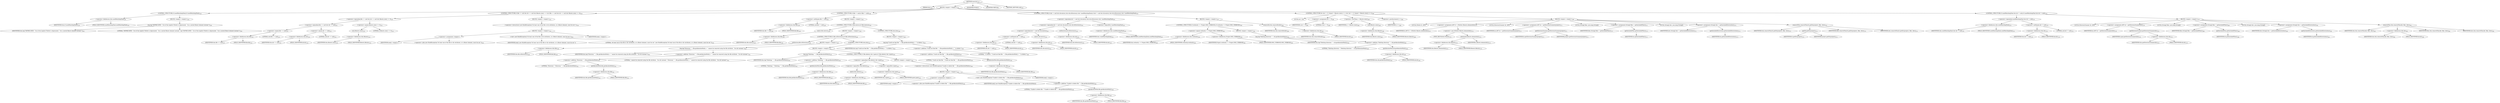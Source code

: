digraph "execute" {  
"264" [label = <(METHOD,execute)<SUB>228</SUB>> ]
"15" [label = <(PARAM,this)<SUB>228</SUB>> ]
"265" [label = <(BLOCK,&lt;empty&gt;,&lt;empty&gt;)<SUB>228</SUB>> ]
"266" [label = <(CONTROL_STRUCTURE,if (usedMatchingTask),if (usedMatchingTask))<SUB>229</SUB>> ]
"267" [label = <(&lt;operator&gt;.fieldAccess,this.usedMatchingTask)<SUB>229</SUB>> ]
"268" [label = <(IDENTIFIER,this,if (usedMatchingTask))<SUB>229</SUB>> ]
"269" [label = <(FIELD_IDENTIFIER,usedMatchingTask,usedMatchingTask)<SUB>229</SUB>> ]
"270" [label = <(BLOCK,&lt;empty&gt;,&lt;empty&gt;)<SUB>229</SUB>> ]
"271" [label = <(log,log(&quot;DEPRECATED - Use of the implicit FileSet is deprecated.  Use a nested fileset element instead.&quot;))<SUB>230</SUB>> ]
"14" [label = <(IDENTIFIER,this,log(&quot;DEPRECATED - Use of the implicit FileSet is deprecated.  Use a nested fileset element instead.&quot;))<SUB>230</SUB>> ]
"272" [label = <(LITERAL,&quot;DEPRECATED - Use of the implicit FileSet is deprecated.  Use a nested fileset element instead.&quot;,log(&quot;DEPRECATED - Use of the implicit FileSet is deprecated.  Use a nested fileset element instead.&quot;))<SUB>230</SUB>> ]
"273" [label = <(CONTROL_STRUCTURE,if (file == null &amp;&amp; dir == null &amp;&amp; filesets.size() == 0),if (file == null &amp;&amp; dir == null &amp;&amp; filesets.size() == 0))<SUB>233</SUB>> ]
"274" [label = <(&lt;operator&gt;.logicalAnd,file == null &amp;&amp; dir == null &amp;&amp; filesets.size() == 0)<SUB>233</SUB>> ]
"275" [label = <(&lt;operator&gt;.logicalAnd,file == null &amp;&amp; dir == null)<SUB>233</SUB>> ]
"276" [label = <(&lt;operator&gt;.equals,file == null)<SUB>233</SUB>> ]
"277" [label = <(&lt;operator&gt;.fieldAccess,this.file)<SUB>233</SUB>> ]
"278" [label = <(IDENTIFIER,this,file == null)<SUB>233</SUB>> ]
"279" [label = <(FIELD_IDENTIFIER,file,file)<SUB>233</SUB>> ]
"280" [label = <(LITERAL,null,file == null)<SUB>233</SUB>> ]
"281" [label = <(&lt;operator&gt;.equals,dir == null)<SUB>233</SUB>> ]
"282" [label = <(&lt;operator&gt;.fieldAccess,this.dir)<SUB>233</SUB>> ]
"283" [label = <(IDENTIFIER,this,dir == null)<SUB>233</SUB>> ]
"284" [label = <(FIELD_IDENTIFIER,dir,dir)<SUB>233</SUB>> ]
"285" [label = <(LITERAL,null,dir == null)<SUB>233</SUB>> ]
"286" [label = <(&lt;operator&gt;.equals,filesets.size() == 0)<SUB>233</SUB>> ]
"287" [label = <(size,filesets.size())<SUB>233</SUB>> ]
"288" [label = <(&lt;operator&gt;.fieldAccess,this.filesets)<SUB>233</SUB>> ]
"289" [label = <(IDENTIFIER,this,filesets.size())<SUB>233</SUB>> ]
"290" [label = <(FIELD_IDENTIFIER,filesets,filesets)<SUB>233</SUB>> ]
"291" [label = <(LITERAL,0,filesets.size() == 0)<SUB>233</SUB>> ]
"292" [label = <(BLOCK,&lt;empty&gt;,&lt;empty&gt;)<SUB>233</SUB>> ]
"293" [label = <(&lt;operator&gt;.throw,throw new BuildException(&quot;At least one of the file or dir attributes, or a fileset element, must be set.&quot;);)<SUB>234</SUB>> ]
"294" [label = <(BLOCK,&lt;empty&gt;,&lt;empty&gt;)<SUB>234</SUB>> ]
"295" [label = <(&lt;operator&gt;.assignment,&lt;empty&gt;)> ]
"296" [label = <(IDENTIFIER,$obj1,&lt;empty&gt;)> ]
"297" [label = <(&lt;operator&gt;.alloc,new BuildException(&quot;At least one of the file or dir attributes, or a fileset element, must be set.&quot;))<SUB>234</SUB>> ]
"298" [label = <(&lt;init&gt;,new BuildException(&quot;At least one of the file or dir attributes, or a fileset element, must be set.&quot;))<SUB>234</SUB>> ]
"299" [label = <(IDENTIFIER,$obj1,new BuildException(&quot;At least one of the file or dir attributes, or a fileset element, must be set.&quot;))> ]
"300" [label = <(LITERAL,&quot;At least one of the file or dir attributes, or a fileset element, must be set.&quot;,new BuildException(&quot;At least one of the file or dir attributes, or a fileset element, must be set.&quot;))<SUB>234</SUB>> ]
"301" [label = <(IDENTIFIER,$obj1,&lt;empty&gt;)> ]
"302" [label = <(CONTROL_STRUCTURE,if (file != null),if (file != null))<SUB>238</SUB>> ]
"303" [label = <(&lt;operator&gt;.notEquals,file != null)<SUB>238</SUB>> ]
"304" [label = <(&lt;operator&gt;.fieldAccess,this.file)<SUB>238</SUB>> ]
"305" [label = <(IDENTIFIER,this,file != null)<SUB>238</SUB>> ]
"306" [label = <(FIELD_IDENTIFIER,file,file)<SUB>238</SUB>> ]
"307" [label = <(LITERAL,null,file != null)<SUB>238</SUB>> ]
"308" [label = <(BLOCK,&lt;empty&gt;,&lt;empty&gt;)<SUB>238</SUB>> ]
"309" [label = <(CONTROL_STRUCTURE,if (file.exists()),if (file.exists()))<SUB>239</SUB>> ]
"310" [label = <(exists,file.exists())<SUB>239</SUB>> ]
"311" [label = <(&lt;operator&gt;.fieldAccess,this.file)<SUB>239</SUB>> ]
"312" [label = <(IDENTIFIER,this,file.exists())<SUB>239</SUB>> ]
"313" [label = <(FIELD_IDENTIFIER,file,file)<SUB>239</SUB>> ]
"314" [label = <(BLOCK,&lt;empty&gt;,&lt;empty&gt;)<SUB>239</SUB>> ]
"315" [label = <(CONTROL_STRUCTURE,if (file.isDirectory()),if (file.isDirectory()))<SUB>240</SUB>> ]
"316" [label = <(isDirectory,file.isDirectory())<SUB>240</SUB>> ]
"317" [label = <(&lt;operator&gt;.fieldAccess,this.file)<SUB>240</SUB>> ]
"318" [label = <(IDENTIFIER,this,file.isDirectory())<SUB>240</SUB>> ]
"319" [label = <(FIELD_IDENTIFIER,file,file)<SUB>240</SUB>> ]
"320" [label = <(BLOCK,&lt;empty&gt;,&lt;empty&gt;)<SUB>240</SUB>> ]
"321" [label = <(log,log(&quot;Directory &quot; + file.getAbsolutePath() + &quot; cannot be removed using the file attribute.  Use dir instead.&quot;))<SUB>241</SUB>> ]
"16" [label = <(IDENTIFIER,this,log(&quot;Directory &quot; + file.getAbsolutePath() + &quot; cannot be removed using the file attribute.  Use dir instead.&quot;))<SUB>241</SUB>> ]
"322" [label = <(&lt;operator&gt;.addition,&quot;Directory &quot; + file.getAbsolutePath() + &quot; cannot be removed using the file attribute.  Use dir instead.&quot;)<SUB>241</SUB>> ]
"323" [label = <(&lt;operator&gt;.addition,&quot;Directory &quot; + file.getAbsolutePath())<SUB>241</SUB>> ]
"324" [label = <(LITERAL,&quot;Directory &quot;,&quot;Directory &quot; + file.getAbsolutePath())<SUB>241</SUB>> ]
"325" [label = <(getAbsolutePath,file.getAbsolutePath())<SUB>241</SUB>> ]
"326" [label = <(&lt;operator&gt;.fieldAccess,this.file)<SUB>241</SUB>> ]
"327" [label = <(IDENTIFIER,this,file.getAbsolutePath())<SUB>241</SUB>> ]
"328" [label = <(FIELD_IDENTIFIER,file,file)<SUB>241</SUB>> ]
"329" [label = <(LITERAL,&quot; cannot be removed using the file attribute.  Use dir instead.&quot;,&quot;Directory &quot; + file.getAbsolutePath() + &quot; cannot be removed using the file attribute.  Use dir instead.&quot;)<SUB>241</SUB>> ]
"330" [label = <(CONTROL_STRUCTURE,else,else)<SUB>242</SUB>> ]
"331" [label = <(BLOCK,&lt;empty&gt;,&lt;empty&gt;)<SUB>242</SUB>> ]
"332" [label = <(log,log(&quot;Deleting: &quot; + file.getAbsolutePath()))<SUB>243</SUB>> ]
"17" [label = <(IDENTIFIER,this,log(&quot;Deleting: &quot; + file.getAbsolutePath()))<SUB>243</SUB>> ]
"333" [label = <(&lt;operator&gt;.addition,&quot;Deleting: &quot; + file.getAbsolutePath())<SUB>243</SUB>> ]
"334" [label = <(LITERAL,&quot;Deleting: &quot;,&quot;Deleting: &quot; + file.getAbsolutePath())<SUB>243</SUB>> ]
"335" [label = <(getAbsolutePath,file.getAbsolutePath())<SUB>243</SUB>> ]
"336" [label = <(&lt;operator&gt;.fieldAccess,this.file)<SUB>243</SUB>> ]
"337" [label = <(IDENTIFIER,this,file.getAbsolutePath())<SUB>243</SUB>> ]
"338" [label = <(FIELD_IDENTIFIER,file,file)<SUB>243</SUB>> ]
"339" [label = <(CONTROL_STRUCTURE,if (!file.delete() &amp;&amp; !quiet),if (!file.delete() &amp;&amp; !quiet))<SUB>245</SUB>> ]
"340" [label = <(&lt;operator&gt;.logicalAnd,!file.delete() &amp;&amp; !quiet)<SUB>245</SUB>> ]
"341" [label = <(&lt;operator&gt;.logicalNot,!file.delete())<SUB>245</SUB>> ]
"342" [label = <(delete,file.delete())<SUB>245</SUB>> ]
"343" [label = <(&lt;operator&gt;.fieldAccess,this.file)<SUB>245</SUB>> ]
"344" [label = <(IDENTIFIER,this,file.delete())<SUB>245</SUB>> ]
"345" [label = <(FIELD_IDENTIFIER,file,file)<SUB>245</SUB>> ]
"346" [label = <(&lt;operator&gt;.logicalNot,!quiet)<SUB>245</SUB>> ]
"347" [label = <(&lt;operator&gt;.fieldAccess,this.quiet)<SUB>245</SUB>> ]
"348" [label = <(IDENTIFIER,this,!quiet)<SUB>245</SUB>> ]
"349" [label = <(FIELD_IDENTIFIER,quiet,quiet)<SUB>245</SUB>> ]
"350" [label = <(BLOCK,&lt;empty&gt;,&lt;empty&gt;)<SUB>245</SUB>> ]
"351" [label = <(&lt;operator&gt;.throw,throw new BuildException(&quot;Unable to delete file &quot; + file.getAbsolutePath());)<SUB>246</SUB>> ]
"352" [label = <(BLOCK,&lt;empty&gt;,&lt;empty&gt;)<SUB>246</SUB>> ]
"353" [label = <(&lt;operator&gt;.assignment,&lt;empty&gt;)> ]
"354" [label = <(IDENTIFIER,$obj2,&lt;empty&gt;)> ]
"355" [label = <(&lt;operator&gt;.alloc,new BuildException(&quot;Unable to delete file &quot; + file.getAbsolutePath()))<SUB>246</SUB>> ]
"356" [label = <(&lt;init&gt;,new BuildException(&quot;Unable to delete file &quot; + file.getAbsolutePath()))<SUB>246</SUB>> ]
"357" [label = <(IDENTIFIER,$obj2,new BuildException(&quot;Unable to delete file &quot; + file.getAbsolutePath()))> ]
"358" [label = <(&lt;operator&gt;.addition,&quot;Unable to delete file &quot; + file.getAbsolutePath())<SUB>246</SUB>> ]
"359" [label = <(LITERAL,&quot;Unable to delete file &quot;,&quot;Unable to delete file &quot; + file.getAbsolutePath())<SUB>246</SUB>> ]
"360" [label = <(getAbsolutePath,file.getAbsolutePath())<SUB>246</SUB>> ]
"361" [label = <(&lt;operator&gt;.fieldAccess,this.file)<SUB>246</SUB>> ]
"362" [label = <(IDENTIFIER,this,file.getAbsolutePath())<SUB>246</SUB>> ]
"363" [label = <(FIELD_IDENTIFIER,file,file)<SUB>246</SUB>> ]
"364" [label = <(IDENTIFIER,$obj2,&lt;empty&gt;)> ]
"365" [label = <(CONTROL_STRUCTURE,else,else)<SUB>249</SUB>> ]
"366" [label = <(BLOCK,&lt;empty&gt;,&lt;empty&gt;)<SUB>249</SUB>> ]
"367" [label = <(log,log(&quot;Could not find file &quot; + file.getAbsolutePath() + &quot; to delete.&quot;))<SUB>250</SUB>> ]
"18" [label = <(IDENTIFIER,this,log(&quot;Could not find file &quot; + file.getAbsolutePath() + &quot; to delete.&quot;))<SUB>250</SUB>> ]
"368" [label = <(&lt;operator&gt;.addition,&quot;Could not find file &quot; + file.getAbsolutePath() + &quot; to delete.&quot;)<SUB>250</SUB>> ]
"369" [label = <(&lt;operator&gt;.addition,&quot;Could not find file &quot; + file.getAbsolutePath())<SUB>250</SUB>> ]
"370" [label = <(LITERAL,&quot;Could not find file &quot;,&quot;Could not find file &quot; + file.getAbsolutePath())<SUB>250</SUB>> ]
"371" [label = <(getAbsolutePath,file.getAbsolutePath())<SUB>250</SUB>> ]
"372" [label = <(&lt;operator&gt;.fieldAccess,this.file)<SUB>250</SUB>> ]
"373" [label = <(IDENTIFIER,this,file.getAbsolutePath())<SUB>250</SUB>> ]
"374" [label = <(FIELD_IDENTIFIER,file,file)<SUB>250</SUB>> ]
"375" [label = <(LITERAL,&quot; to delete.&quot;,&quot;Could not find file &quot; + file.getAbsolutePath() + &quot; to delete.&quot;)<SUB>250</SUB>> ]
"376" [label = <(CONTROL_STRUCTURE,if (dir != null &amp;&amp; dir.exists() &amp;&amp; dir.isDirectory() &amp;&amp; !usedMatchingTask),if (dir != null &amp;&amp; dir.exists() &amp;&amp; dir.isDirectory() &amp;&amp; !usedMatchingTask))<SUB>255</SUB>> ]
"377" [label = <(&lt;operator&gt;.logicalAnd,dir != null &amp;&amp; dir.exists() &amp;&amp; dir.isDirectory() &amp;&amp; !usedMatchingTask)<SUB>255</SUB>> ]
"378" [label = <(&lt;operator&gt;.logicalAnd,dir != null &amp;&amp; dir.exists() &amp;&amp; dir.isDirectory())<SUB>255</SUB>> ]
"379" [label = <(&lt;operator&gt;.logicalAnd,dir != null &amp;&amp; dir.exists())<SUB>255</SUB>> ]
"380" [label = <(&lt;operator&gt;.notEquals,dir != null)<SUB>255</SUB>> ]
"381" [label = <(&lt;operator&gt;.fieldAccess,this.dir)<SUB>255</SUB>> ]
"382" [label = <(IDENTIFIER,this,dir != null)<SUB>255</SUB>> ]
"383" [label = <(FIELD_IDENTIFIER,dir,dir)<SUB>255</SUB>> ]
"384" [label = <(LITERAL,null,dir != null)<SUB>255</SUB>> ]
"385" [label = <(exists,dir.exists())<SUB>255</SUB>> ]
"386" [label = <(&lt;operator&gt;.fieldAccess,this.dir)<SUB>255</SUB>> ]
"387" [label = <(IDENTIFIER,this,dir.exists())<SUB>255</SUB>> ]
"388" [label = <(FIELD_IDENTIFIER,dir,dir)<SUB>255</SUB>> ]
"389" [label = <(isDirectory,dir.isDirectory())<SUB>255</SUB>> ]
"390" [label = <(&lt;operator&gt;.fieldAccess,this.dir)<SUB>255</SUB>> ]
"391" [label = <(IDENTIFIER,this,dir.isDirectory())<SUB>255</SUB>> ]
"392" [label = <(FIELD_IDENTIFIER,dir,dir)<SUB>255</SUB>> ]
"393" [label = <(&lt;operator&gt;.logicalNot,!usedMatchingTask)<SUB>255</SUB>> ]
"394" [label = <(&lt;operator&gt;.fieldAccess,this.usedMatchingTask)<SUB>255</SUB>> ]
"395" [label = <(IDENTIFIER,this,!usedMatchingTask)<SUB>255</SUB>> ]
"396" [label = <(FIELD_IDENTIFIER,usedMatchingTask,usedMatchingTask)<SUB>255</SUB>> ]
"397" [label = <(BLOCK,&lt;empty&gt;,&lt;empty&gt;)<SUB>255</SUB>> ]
"398" [label = <(CONTROL_STRUCTURE,if (verbosity == Project.MSG_VERBOSE),if (verbosity == Project.MSG_VERBOSE))<SUB>262</SUB>> ]
"399" [label = <(&lt;operator&gt;.equals,verbosity == Project.MSG_VERBOSE)<SUB>262</SUB>> ]
"400" [label = <(&lt;operator&gt;.fieldAccess,this.verbosity)<SUB>262</SUB>> ]
"401" [label = <(IDENTIFIER,this,verbosity == Project.MSG_VERBOSE)<SUB>262</SUB>> ]
"402" [label = <(FIELD_IDENTIFIER,verbosity,verbosity)<SUB>262</SUB>> ]
"403" [label = <(&lt;operator&gt;.fieldAccess,Project.MSG_VERBOSE)<SUB>262</SUB>> ]
"404" [label = <(IDENTIFIER,Project,verbosity == Project.MSG_VERBOSE)<SUB>262</SUB>> ]
"405" [label = <(FIELD_IDENTIFIER,MSG_VERBOSE,MSG_VERBOSE)<SUB>262</SUB>> ]
"406" [label = <(BLOCK,&lt;empty&gt;,&lt;empty&gt;)<SUB>262</SUB>> ]
"407" [label = <(log,log(&quot;Deleting directory &quot; + dir.getAbsolutePath()))<SUB>263</SUB>> ]
"19" [label = <(IDENTIFIER,this,log(&quot;Deleting directory &quot; + dir.getAbsolutePath()))<SUB>263</SUB>> ]
"408" [label = <(&lt;operator&gt;.addition,&quot;Deleting directory &quot; + dir.getAbsolutePath())<SUB>263</SUB>> ]
"409" [label = <(LITERAL,&quot;Deleting directory &quot;,&quot;Deleting directory &quot; + dir.getAbsolutePath())<SUB>263</SUB>> ]
"410" [label = <(getAbsolutePath,dir.getAbsolutePath())<SUB>263</SUB>> ]
"411" [label = <(&lt;operator&gt;.fieldAccess,this.dir)<SUB>263</SUB>> ]
"412" [label = <(IDENTIFIER,this,dir.getAbsolutePath())<SUB>263</SUB>> ]
"413" [label = <(FIELD_IDENTIFIER,dir,dir)<SUB>263</SUB>> ]
"414" [label = <(removeDir,this.removeDir(dir))<SUB>265</SUB>> ]
"20" [label = <(IDENTIFIER,this,this.removeDir(dir))<SUB>265</SUB>> ]
"415" [label = <(&lt;operator&gt;.fieldAccess,this.dir)<SUB>265</SUB>> ]
"416" [label = <(IDENTIFIER,this,this.removeDir(dir))<SUB>265</SUB>> ]
"417" [label = <(FIELD_IDENTIFIER,dir,dir)<SUB>265</SUB>> ]
"418" [label = <(CONTROL_STRUCTURE,for (int i = 0; Some(i &lt; filesets.size()); i++),for (int i = 0; Some(i &lt; filesets.size()); i++))<SUB>269</SUB>> ]
"419" [label = <(LOCAL,int i: int)> ]
"420" [label = <(&lt;operator&gt;.assignment,int i = 0)<SUB>269</SUB>> ]
"421" [label = <(IDENTIFIER,i,int i = 0)<SUB>269</SUB>> ]
"422" [label = <(LITERAL,0,int i = 0)<SUB>269</SUB>> ]
"423" [label = <(&lt;operator&gt;.lessThan,i &lt; filesets.size())<SUB>269</SUB>> ]
"424" [label = <(IDENTIFIER,i,i &lt; filesets.size())<SUB>269</SUB>> ]
"425" [label = <(size,filesets.size())<SUB>269</SUB>> ]
"426" [label = <(&lt;operator&gt;.fieldAccess,this.filesets)<SUB>269</SUB>> ]
"427" [label = <(IDENTIFIER,this,filesets.size())<SUB>269</SUB>> ]
"428" [label = <(FIELD_IDENTIFIER,filesets,filesets)<SUB>269</SUB>> ]
"429" [label = <(&lt;operator&gt;.postIncrement,i++)<SUB>269</SUB>> ]
"430" [label = <(IDENTIFIER,i,i++)<SUB>269</SUB>> ]
"431" [label = <(BLOCK,&lt;empty&gt;,&lt;empty&gt;)<SUB>269</SUB>> ]
"432" [label = <(LOCAL,FileSet fs: ANY)> ]
"433" [label = <(&lt;operator&gt;.assignment,ANY fs = (FileSet) filesets.elementAt(i))<SUB>270</SUB>> ]
"434" [label = <(IDENTIFIER,fs,ANY fs = (FileSet) filesets.elementAt(i))<SUB>270</SUB>> ]
"435" [label = <(&lt;operator&gt;.cast,(FileSet) filesets.elementAt(i))<SUB>270</SUB>> ]
"436" [label = <(TYPE_REF,FileSet,FileSet)<SUB>270</SUB>> ]
"437" [label = <(elementAt,filesets.elementAt(i))<SUB>270</SUB>> ]
"438" [label = <(&lt;operator&gt;.fieldAccess,this.filesets)<SUB>270</SUB>> ]
"439" [label = <(IDENTIFIER,this,filesets.elementAt(i))<SUB>270</SUB>> ]
"440" [label = <(FIELD_IDENTIFIER,filesets,filesets)<SUB>270</SUB>> ]
"441" [label = <(IDENTIFIER,i,filesets.elementAt(i))<SUB>270</SUB>> ]
"442" [label = <(LOCAL,DirectoryScanner ds: ANY)> ]
"443" [label = <(&lt;operator&gt;.assignment,ANY ds = getDirectoryScanner(project))<SUB>271</SUB>> ]
"444" [label = <(IDENTIFIER,ds,ANY ds = getDirectoryScanner(project))<SUB>271</SUB>> ]
"445" [label = <(getDirectoryScanner,getDirectoryScanner(project))<SUB>271</SUB>> ]
"446" [label = <(IDENTIFIER,fs,getDirectoryScanner(project))<SUB>271</SUB>> ]
"447" [label = <(IDENTIFIER,project,getDirectoryScanner(project))<SUB>271</SUB>> ]
"448" [label = <(LOCAL,String[] files: java.lang.String[])> ]
"449" [label = <(&lt;operator&gt;.assignment,String[] files = getIncludedFiles())<SUB>272</SUB>> ]
"450" [label = <(IDENTIFIER,files,String[] files = getIncludedFiles())<SUB>272</SUB>> ]
"451" [label = <(getIncludedFiles,getIncludedFiles())<SUB>272</SUB>> ]
"452" [label = <(IDENTIFIER,ds,getIncludedFiles())<SUB>272</SUB>> ]
"453" [label = <(LOCAL,String[] dirs: java.lang.String[])> ]
"454" [label = <(&lt;operator&gt;.assignment,String[] dirs = getIncludedDirectories())<SUB>273</SUB>> ]
"455" [label = <(IDENTIFIER,dirs,String[] dirs = getIncludedDirectories())<SUB>273</SUB>> ]
"456" [label = <(getIncludedDirectories,getIncludedDirectories())<SUB>273</SUB>> ]
"457" [label = <(IDENTIFIER,ds,getIncludedDirectories())<SUB>273</SUB>> ]
"458" [label = <(removeFiles,removeFiles(fs.getDir(project), files, dirs))<SUB>274</SUB>> ]
"21" [label = <(IDENTIFIER,this,removeFiles(fs.getDir(project), files, dirs))<SUB>274</SUB>> ]
"459" [label = <(getDir,getDir(project))<SUB>274</SUB>> ]
"460" [label = <(IDENTIFIER,fs,getDir(project))<SUB>274</SUB>> ]
"461" [label = <(IDENTIFIER,project,getDir(project))<SUB>274</SUB>> ]
"462" [label = <(IDENTIFIER,files,removeFiles(fs.getDir(project), files, dirs))<SUB>274</SUB>> ]
"463" [label = <(IDENTIFIER,dirs,removeFiles(fs.getDir(project), files, dirs))<SUB>274</SUB>> ]
"464" [label = <(CONTROL_STRUCTURE,if (usedMatchingTask &amp;&amp; dir != null),if (usedMatchingTask &amp;&amp; dir != null))<SUB>278</SUB>> ]
"465" [label = <(&lt;operator&gt;.logicalAnd,usedMatchingTask &amp;&amp; dir != null)<SUB>278</SUB>> ]
"466" [label = <(&lt;operator&gt;.fieldAccess,this.usedMatchingTask)<SUB>278</SUB>> ]
"467" [label = <(IDENTIFIER,this,usedMatchingTask &amp;&amp; dir != null)<SUB>278</SUB>> ]
"468" [label = <(FIELD_IDENTIFIER,usedMatchingTask,usedMatchingTask)<SUB>278</SUB>> ]
"469" [label = <(&lt;operator&gt;.notEquals,dir != null)<SUB>278</SUB>> ]
"470" [label = <(&lt;operator&gt;.fieldAccess,this.dir)<SUB>278</SUB>> ]
"471" [label = <(IDENTIFIER,this,dir != null)<SUB>278</SUB>> ]
"472" [label = <(FIELD_IDENTIFIER,dir,dir)<SUB>278</SUB>> ]
"473" [label = <(LITERAL,null,dir != null)<SUB>278</SUB>> ]
"474" [label = <(BLOCK,&lt;empty&gt;,&lt;empty&gt;)<SUB>278</SUB>> ]
"475" [label = <(LOCAL,DirectoryScanner ds: ANY)> ]
"476" [label = <(&lt;operator&gt;.assignment,ANY ds = getDirectoryScanner(dir))<SUB>279</SUB>> ]
"477" [label = <(IDENTIFIER,ds,ANY ds = getDirectoryScanner(dir))<SUB>279</SUB>> ]
"478" [label = <(getDirectoryScanner,getDirectoryScanner(dir))<SUB>279</SUB>> ]
"479" [label = <(IDENTIFIER,super,getDirectoryScanner(dir))<SUB>279</SUB>> ]
"480" [label = <(&lt;operator&gt;.fieldAccess,this.dir)<SUB>279</SUB>> ]
"481" [label = <(IDENTIFIER,this,getDirectoryScanner(dir))<SUB>279</SUB>> ]
"482" [label = <(FIELD_IDENTIFIER,dir,dir)<SUB>279</SUB>> ]
"483" [label = <(LOCAL,String[] files: java.lang.String[])> ]
"484" [label = <(&lt;operator&gt;.assignment,String[] files = getIncludedFiles())<SUB>280</SUB>> ]
"485" [label = <(IDENTIFIER,files,String[] files = getIncludedFiles())<SUB>280</SUB>> ]
"486" [label = <(getIncludedFiles,getIncludedFiles())<SUB>280</SUB>> ]
"487" [label = <(IDENTIFIER,ds,getIncludedFiles())<SUB>280</SUB>> ]
"488" [label = <(LOCAL,String[] dirs: java.lang.String[])> ]
"489" [label = <(&lt;operator&gt;.assignment,String[] dirs = getIncludedDirectories())<SUB>281</SUB>> ]
"490" [label = <(IDENTIFIER,dirs,String[] dirs = getIncludedDirectories())<SUB>281</SUB>> ]
"491" [label = <(getIncludedDirectories,getIncludedDirectories())<SUB>281</SUB>> ]
"492" [label = <(IDENTIFIER,ds,getIncludedDirectories())<SUB>281</SUB>> ]
"493" [label = <(removeFiles,this.removeFiles(dir, files, dirs))<SUB>282</SUB>> ]
"22" [label = <(IDENTIFIER,this,this.removeFiles(dir, files, dirs))<SUB>282</SUB>> ]
"494" [label = <(&lt;operator&gt;.fieldAccess,this.dir)<SUB>282</SUB>> ]
"495" [label = <(IDENTIFIER,this,this.removeFiles(dir, files, dirs))<SUB>282</SUB>> ]
"496" [label = <(FIELD_IDENTIFIER,dir,dir)<SUB>282</SUB>> ]
"497" [label = <(IDENTIFIER,files,this.removeFiles(dir, files, dirs))<SUB>282</SUB>> ]
"498" [label = <(IDENTIFIER,dirs,this.removeFiles(dir, files, dirs))<SUB>282</SUB>> ]
"499" [label = <(MODIFIER,PUBLIC)> ]
"500" [label = <(MODIFIER,VIRTUAL)> ]
"501" [label = <(METHOD_RETURN,void)<SUB>228</SUB>> ]
  "264" -> "15" 
  "264" -> "265" 
  "264" -> "499" 
  "264" -> "500" 
  "264" -> "501" 
  "265" -> "266" 
  "265" -> "273" 
  "265" -> "302" 
  "265" -> "376" 
  "265" -> "418" 
  "265" -> "464" 
  "266" -> "267" 
  "266" -> "270" 
  "267" -> "268" 
  "267" -> "269" 
  "270" -> "271" 
  "271" -> "14" 
  "271" -> "272" 
  "273" -> "274" 
  "273" -> "292" 
  "274" -> "275" 
  "274" -> "286" 
  "275" -> "276" 
  "275" -> "281" 
  "276" -> "277" 
  "276" -> "280" 
  "277" -> "278" 
  "277" -> "279" 
  "281" -> "282" 
  "281" -> "285" 
  "282" -> "283" 
  "282" -> "284" 
  "286" -> "287" 
  "286" -> "291" 
  "287" -> "288" 
  "288" -> "289" 
  "288" -> "290" 
  "292" -> "293" 
  "293" -> "294" 
  "294" -> "295" 
  "294" -> "298" 
  "294" -> "301" 
  "295" -> "296" 
  "295" -> "297" 
  "298" -> "299" 
  "298" -> "300" 
  "302" -> "303" 
  "302" -> "308" 
  "303" -> "304" 
  "303" -> "307" 
  "304" -> "305" 
  "304" -> "306" 
  "308" -> "309" 
  "309" -> "310" 
  "309" -> "314" 
  "309" -> "365" 
  "310" -> "311" 
  "311" -> "312" 
  "311" -> "313" 
  "314" -> "315" 
  "315" -> "316" 
  "315" -> "320" 
  "315" -> "330" 
  "316" -> "317" 
  "317" -> "318" 
  "317" -> "319" 
  "320" -> "321" 
  "321" -> "16" 
  "321" -> "322" 
  "322" -> "323" 
  "322" -> "329" 
  "323" -> "324" 
  "323" -> "325" 
  "325" -> "326" 
  "326" -> "327" 
  "326" -> "328" 
  "330" -> "331" 
  "331" -> "332" 
  "331" -> "339" 
  "332" -> "17" 
  "332" -> "333" 
  "333" -> "334" 
  "333" -> "335" 
  "335" -> "336" 
  "336" -> "337" 
  "336" -> "338" 
  "339" -> "340" 
  "339" -> "350" 
  "340" -> "341" 
  "340" -> "346" 
  "341" -> "342" 
  "342" -> "343" 
  "343" -> "344" 
  "343" -> "345" 
  "346" -> "347" 
  "347" -> "348" 
  "347" -> "349" 
  "350" -> "351" 
  "351" -> "352" 
  "352" -> "353" 
  "352" -> "356" 
  "352" -> "364" 
  "353" -> "354" 
  "353" -> "355" 
  "356" -> "357" 
  "356" -> "358" 
  "358" -> "359" 
  "358" -> "360" 
  "360" -> "361" 
  "361" -> "362" 
  "361" -> "363" 
  "365" -> "366" 
  "366" -> "367" 
  "367" -> "18" 
  "367" -> "368" 
  "368" -> "369" 
  "368" -> "375" 
  "369" -> "370" 
  "369" -> "371" 
  "371" -> "372" 
  "372" -> "373" 
  "372" -> "374" 
  "376" -> "377" 
  "376" -> "397" 
  "377" -> "378" 
  "377" -> "393" 
  "378" -> "379" 
  "378" -> "389" 
  "379" -> "380" 
  "379" -> "385" 
  "380" -> "381" 
  "380" -> "384" 
  "381" -> "382" 
  "381" -> "383" 
  "385" -> "386" 
  "386" -> "387" 
  "386" -> "388" 
  "389" -> "390" 
  "390" -> "391" 
  "390" -> "392" 
  "393" -> "394" 
  "394" -> "395" 
  "394" -> "396" 
  "397" -> "398" 
  "397" -> "414" 
  "398" -> "399" 
  "398" -> "406" 
  "399" -> "400" 
  "399" -> "403" 
  "400" -> "401" 
  "400" -> "402" 
  "403" -> "404" 
  "403" -> "405" 
  "406" -> "407" 
  "407" -> "19" 
  "407" -> "408" 
  "408" -> "409" 
  "408" -> "410" 
  "410" -> "411" 
  "411" -> "412" 
  "411" -> "413" 
  "414" -> "20" 
  "414" -> "415" 
  "415" -> "416" 
  "415" -> "417" 
  "418" -> "419" 
  "418" -> "420" 
  "418" -> "423" 
  "418" -> "429" 
  "418" -> "431" 
  "420" -> "421" 
  "420" -> "422" 
  "423" -> "424" 
  "423" -> "425" 
  "425" -> "426" 
  "426" -> "427" 
  "426" -> "428" 
  "429" -> "430" 
  "431" -> "432" 
  "431" -> "433" 
  "431" -> "442" 
  "431" -> "443" 
  "431" -> "448" 
  "431" -> "449" 
  "431" -> "453" 
  "431" -> "454" 
  "431" -> "458" 
  "433" -> "434" 
  "433" -> "435" 
  "435" -> "436" 
  "435" -> "437" 
  "437" -> "438" 
  "437" -> "441" 
  "438" -> "439" 
  "438" -> "440" 
  "443" -> "444" 
  "443" -> "445" 
  "445" -> "446" 
  "445" -> "447" 
  "449" -> "450" 
  "449" -> "451" 
  "451" -> "452" 
  "454" -> "455" 
  "454" -> "456" 
  "456" -> "457" 
  "458" -> "21" 
  "458" -> "459" 
  "458" -> "462" 
  "458" -> "463" 
  "459" -> "460" 
  "459" -> "461" 
  "464" -> "465" 
  "464" -> "474" 
  "465" -> "466" 
  "465" -> "469" 
  "466" -> "467" 
  "466" -> "468" 
  "469" -> "470" 
  "469" -> "473" 
  "470" -> "471" 
  "470" -> "472" 
  "474" -> "475" 
  "474" -> "476" 
  "474" -> "483" 
  "474" -> "484" 
  "474" -> "488" 
  "474" -> "489" 
  "474" -> "493" 
  "476" -> "477" 
  "476" -> "478" 
  "478" -> "479" 
  "478" -> "480" 
  "480" -> "481" 
  "480" -> "482" 
  "484" -> "485" 
  "484" -> "486" 
  "486" -> "487" 
  "489" -> "490" 
  "489" -> "491" 
  "491" -> "492" 
  "493" -> "22" 
  "493" -> "494" 
  "493" -> "497" 
  "493" -> "498" 
  "494" -> "495" 
  "494" -> "496" 
}
